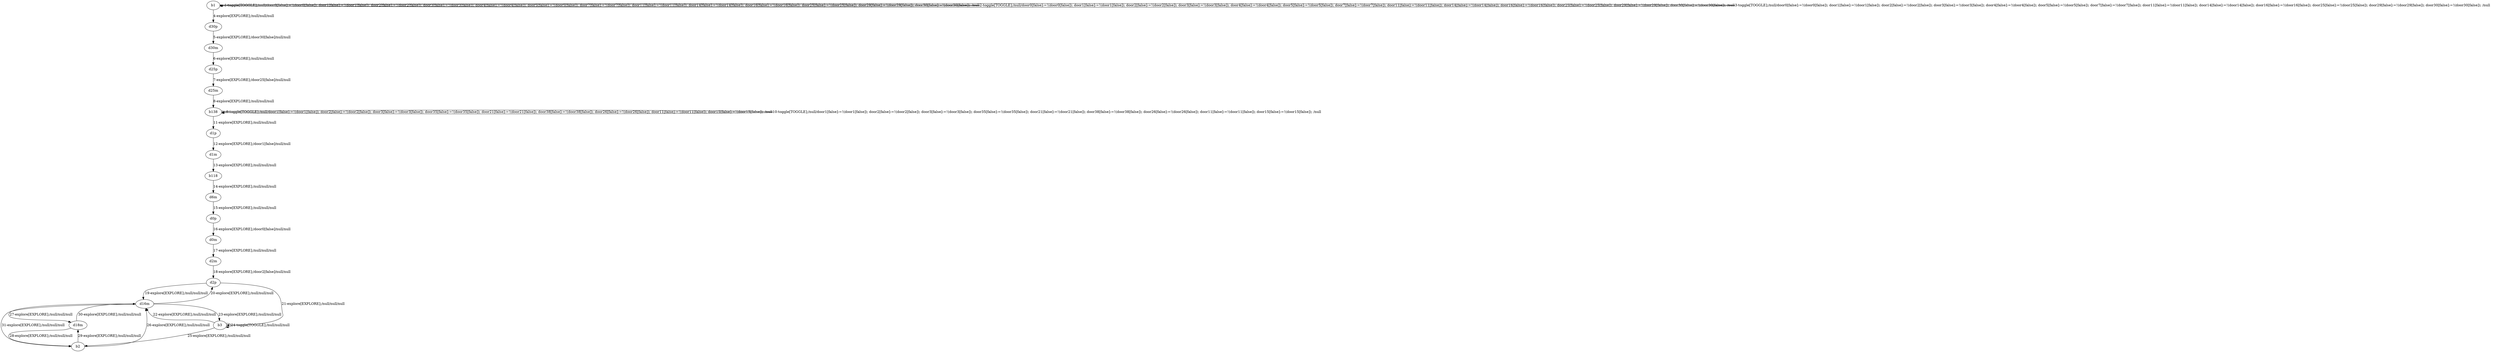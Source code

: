 # Total number of goals covered by this test: 2
# d16m --> b2
# d18m --> d16m

digraph g {
"b1" -> "b1" [label = "1-toggle[TOGGLE];/null/door0[false]:=!(door0[false]); door1[false]:=!(door1[false]); door2[false]:=!(door2[false]); door3[false]:=!(door3[false]); door4[false]:=!(door4[false]); door5[false]:=!(door5[false]); door7[false]:=!(door7[false]); door11[false]:=!(door11[false]); door14[false]:=!(door14[false]); door16[false]:=!(door16[false]); door25[false]:=!(door25[false]); door29[false]:=!(door29[false]); door30[false]:=!(door30[false]); /null"];
"b1" -> "b1" [label = "2-toggle[TOGGLE];/null/door0[false]:=!(door0[false]); door1[false]:=!(door1[false]); door2[false]:=!(door2[false]); door3[false]:=!(door3[false]); door4[false]:=!(door4[false]); door5[false]:=!(door5[false]); door7[false]:=!(door7[false]); door11[false]:=!(door11[false]); door14[false]:=!(door14[false]); door16[false]:=!(door16[false]); door25[false]:=!(door25[false]); door29[false]:=!(door29[false]); door30[false]:=!(door30[false]); /null"];
"b1" -> "b1" [label = "3-toggle[TOGGLE];/null/door0[false]:=!(door0[false]); door1[false]:=!(door1[false]); door2[false]:=!(door2[false]); door3[false]:=!(door3[false]); door4[false]:=!(door4[false]); door5[false]:=!(door5[false]); door7[false]:=!(door7[false]); door11[false]:=!(door11[false]); door14[false]:=!(door14[false]); door16[false]:=!(door16[false]); door25[false]:=!(door25[false]); door29[false]:=!(door29[false]); door30[false]:=!(door30[false]); /null"];
"b1" -> "d30p" [label = "4-explore[EXPLORE];/null/null/null"];
"d30p" -> "d30m" [label = "5-explore[EXPLORE];/door30[false]/null/null"];
"d30m" -> "d25p" [label = "6-explore[EXPLORE];/null/null/null"];
"d25p" -> "d25m" [label = "7-explore[EXPLORE];/door25[false]/null/null"];
"d25m" -> "b138" [label = "8-explore[EXPLORE];/null/null/null"];
"b138" -> "b138" [label = "9-toggle[TOGGLE];/null/door1[false]:=!(door1[false]); door2[false]:=!(door2[false]); door3[false]:=!(door3[false]); door35[false]:=!(door35[false]); door21[false]:=!(door21[false]); door38[false]:=!(door38[false]); door26[false]:=!(door26[false]); door11[false]:=!(door11[false]); door15[false]:=!(door15[false]); /null"];
"b138" -> "b138" [label = "10-toggle[TOGGLE];/null/door1[false]:=!(door1[false]); door2[false]:=!(door2[false]); door3[false]:=!(door3[false]); door35[false]:=!(door35[false]); door21[false]:=!(door21[false]); door38[false]:=!(door38[false]); door26[false]:=!(door26[false]); door11[false]:=!(door11[false]); door15[false]:=!(door15[false]); /null"];
"b138" -> "d1p" [label = "11-explore[EXPLORE];/null/null/null"];
"d1p" -> "d1m" [label = "12-explore[EXPLORE];/door1[false]/null/null"];
"d1m" -> "b118" [label = "13-explore[EXPLORE];/null/null/null"];
"b118" -> "d6m" [label = "14-explore[EXPLORE];/null/null/null"];
"d6m" -> "d0p" [label = "15-explore[EXPLORE];/null/null/null"];
"d0p" -> "d0m" [label = "16-explore[EXPLORE];/door0[false]/null/null"];
"d0m" -> "d2m" [label = "17-explore[EXPLORE];/null/null/null"];
"d2m" -> "d2p" [label = "18-explore[EXPLORE];/door2[false]/null/null"];
"d2p" -> "d16m" [label = "19-explore[EXPLORE];/null/null/null"];
"d16m" -> "d2p" [label = "20-explore[EXPLORE];/null/null/null"];
"d2p" -> "b3" [label = "21-explore[EXPLORE];/null/null/null"];
"b3" -> "d16m" [label = "22-explore[EXPLORE];/null/null/null"];
"d16m" -> "b3" [label = "23-explore[EXPLORE];/null/null/null"];
"b3" -> "b3" [label = "24-toggle[TOGGLE];/null/null/null"];
"b3" -> "b2" [label = "25-explore[EXPLORE];/null/null/null"];
"b2" -> "d16m" [label = "26-explore[EXPLORE];/null/null/null"];
"d16m" -> "d18m" [label = "27-explore[EXPLORE];/null/null/null"];
"d18m" -> "b2" [label = "28-explore[EXPLORE];/null/null/null"];
"b2" -> "d18m" [label = "29-explore[EXPLORE];/null/null/null"];
"d18m" -> "d16m" [label = "30-explore[EXPLORE];/null/null/null"];
"d16m" -> "b2" [label = "31-explore[EXPLORE];/null/null/null"];
}